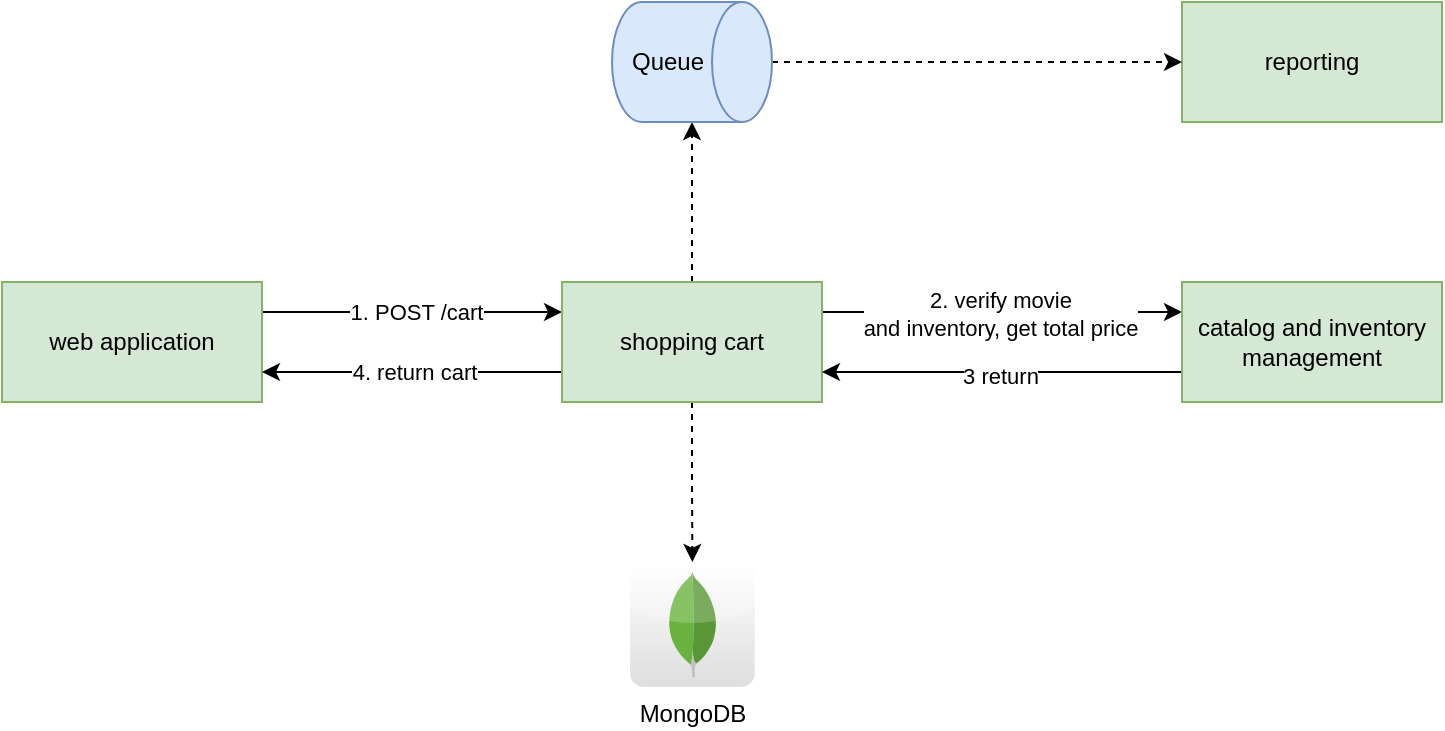 <mxfile version="24.0.5" type="github">
  <diagram name="Page-1" id="8OmadO4QbGyc91eLj6qY">
    <mxGraphModel dx="1434" dy="696" grid="1" gridSize="10" guides="1" tooltips="1" connect="1" arrows="1" fold="1" page="1" pageScale="1" pageWidth="827" pageHeight="1169" math="0" shadow="0">
      <root>
        <mxCell id="0" />
        <mxCell id="1" parent="0" />
        <mxCell id="zMMFy-uLqj7YometguDG-3" style="edgeStyle=orthogonalEdgeStyle;rounded=0;orthogonalLoop=1;jettySize=auto;html=1;exitX=1;exitY=0.25;exitDx=0;exitDy=0;entryX=0;entryY=0.25;entryDx=0;entryDy=0;" edge="1" parent="1" source="zMMFy-uLqj7YometguDG-1" target="zMMFy-uLqj7YometguDG-2">
          <mxGeometry relative="1" as="geometry" />
        </mxCell>
        <mxCell id="zMMFy-uLqj7YometguDG-7" value="1. POST /cart" style="edgeLabel;html=1;align=center;verticalAlign=middle;resizable=0;points=[];" vertex="1" connectable="0" parent="zMMFy-uLqj7YometguDG-3">
          <mxGeometry x="0.027" relative="1" as="geometry">
            <mxPoint as="offset" />
          </mxGeometry>
        </mxCell>
        <mxCell id="zMMFy-uLqj7YometguDG-1" value="web application" style="rounded=0;whiteSpace=wrap;html=1;fillColor=#d5e8d4;strokeColor=#82b366;" vertex="1" parent="1">
          <mxGeometry x="70" y="210" width="130" height="60" as="geometry" />
        </mxCell>
        <mxCell id="zMMFy-uLqj7YometguDG-9" style="edgeStyle=orthogonalEdgeStyle;rounded=0;orthogonalLoop=1;jettySize=auto;html=1;exitX=1;exitY=0.25;exitDx=0;exitDy=0;entryX=0;entryY=0.25;entryDx=0;entryDy=0;" edge="1" parent="1" source="zMMFy-uLqj7YometguDG-2" target="zMMFy-uLqj7YometguDG-8">
          <mxGeometry relative="1" as="geometry" />
        </mxCell>
        <mxCell id="zMMFy-uLqj7YometguDG-10" value="&lt;div&gt;2. verify movie&lt;/div&gt;&lt;div&gt;and inventory, get total price&lt;br&gt;&lt;/div&gt;" style="edgeLabel;html=1;align=center;verticalAlign=middle;resizable=0;points=[];" vertex="1" connectable="0" parent="zMMFy-uLqj7YometguDG-9">
          <mxGeometry x="-0.018" y="-1" relative="1" as="geometry">
            <mxPoint as="offset" />
          </mxGeometry>
        </mxCell>
        <mxCell id="zMMFy-uLqj7YometguDG-13" style="edgeStyle=orthogonalEdgeStyle;rounded=0;orthogonalLoop=1;jettySize=auto;html=1;exitX=0;exitY=0.75;exitDx=0;exitDy=0;entryX=1;entryY=0.75;entryDx=0;entryDy=0;" edge="1" parent="1" source="zMMFy-uLqj7YometguDG-2" target="zMMFy-uLqj7YometguDG-1">
          <mxGeometry relative="1" as="geometry" />
        </mxCell>
        <mxCell id="zMMFy-uLqj7YometguDG-14" value="4. return cart" style="edgeLabel;html=1;align=center;verticalAlign=middle;resizable=0;points=[];" vertex="1" connectable="0" parent="zMMFy-uLqj7YometguDG-13">
          <mxGeometry x="-0.013" relative="1" as="geometry">
            <mxPoint as="offset" />
          </mxGeometry>
        </mxCell>
        <mxCell id="zMMFy-uLqj7YometguDG-17" style="edgeStyle=orthogonalEdgeStyle;rounded=0;orthogonalLoop=1;jettySize=auto;html=1;dashed=1;" edge="1" parent="1" source="zMMFy-uLqj7YometguDG-2" target="zMMFy-uLqj7YometguDG-16">
          <mxGeometry relative="1" as="geometry" />
        </mxCell>
        <mxCell id="zMMFy-uLqj7YometguDG-20" style="edgeStyle=orthogonalEdgeStyle;rounded=0;orthogonalLoop=1;jettySize=auto;html=1;dashed=1;" edge="1" parent="1" source="zMMFy-uLqj7YometguDG-2" target="zMMFy-uLqj7YometguDG-19">
          <mxGeometry relative="1" as="geometry" />
        </mxCell>
        <mxCell id="zMMFy-uLqj7YometguDG-2" value="shopping cart" style="rounded=0;whiteSpace=wrap;html=1;fillColor=#d5e8d4;strokeColor=#82b366;" vertex="1" parent="1">
          <mxGeometry x="350" y="210" width="130" height="60" as="geometry" />
        </mxCell>
        <mxCell id="zMMFy-uLqj7YometguDG-11" style="edgeStyle=orthogonalEdgeStyle;rounded=0;orthogonalLoop=1;jettySize=auto;html=1;exitX=0;exitY=0.75;exitDx=0;exitDy=0;entryX=1;entryY=0.75;entryDx=0;entryDy=0;" edge="1" parent="1" source="zMMFy-uLqj7YometguDG-8" target="zMMFy-uLqj7YometguDG-2">
          <mxGeometry relative="1" as="geometry" />
        </mxCell>
        <mxCell id="zMMFy-uLqj7YometguDG-12" value="3 return" style="edgeLabel;html=1;align=center;verticalAlign=middle;resizable=0;points=[];" vertex="1" connectable="0" parent="zMMFy-uLqj7YometguDG-11">
          <mxGeometry x="0.011" y="2" relative="1" as="geometry">
            <mxPoint as="offset" />
          </mxGeometry>
        </mxCell>
        <mxCell id="zMMFy-uLqj7YometguDG-8" value="catalog and inventory management" style="rounded=0;whiteSpace=wrap;html=1;fillColor=#d5e8d4;strokeColor=#82b366;" vertex="1" parent="1">
          <mxGeometry x="660" y="210" width="130" height="60" as="geometry" />
        </mxCell>
        <mxCell id="zMMFy-uLqj7YometguDG-15" value="reporting" style="rounded=0;whiteSpace=wrap;html=1;fillColor=#d5e8d4;strokeColor=#82b366;" vertex="1" parent="1">
          <mxGeometry x="660" y="70" width="130" height="60" as="geometry" />
        </mxCell>
        <mxCell id="zMMFy-uLqj7YometguDG-18" style="edgeStyle=orthogonalEdgeStyle;rounded=0;orthogonalLoop=1;jettySize=auto;html=1;exitX=0.5;exitY=0;exitDx=0;exitDy=0;exitPerimeter=0;entryX=0;entryY=0.5;entryDx=0;entryDy=0;dashed=1;" edge="1" parent="1" source="zMMFy-uLqj7YometguDG-16" target="zMMFy-uLqj7YometguDG-15">
          <mxGeometry relative="1" as="geometry" />
        </mxCell>
        <mxCell id="zMMFy-uLqj7YometguDG-16" value="Queue" style="shape=cylinder3;whiteSpace=wrap;html=1;boundedLbl=1;backgroundOutline=1;size=15;direction=south;fillColor=#dae8fc;strokeColor=#6c8ebf;" vertex="1" parent="1">
          <mxGeometry x="375" y="70" width="80" height="60" as="geometry" />
        </mxCell>
        <mxCell id="zMMFy-uLqj7YometguDG-19" value="MongoDB" style="dashed=0;outlineConnect=0;html=1;align=center;labelPosition=center;verticalLabelPosition=bottom;verticalAlign=top;shape=mxgraph.webicons.mongodb;gradientColor=#DFDEDE" vertex="1" parent="1">
          <mxGeometry x="384" y="350" width="62.4" height="62.4" as="geometry" />
        </mxCell>
      </root>
    </mxGraphModel>
  </diagram>
</mxfile>
